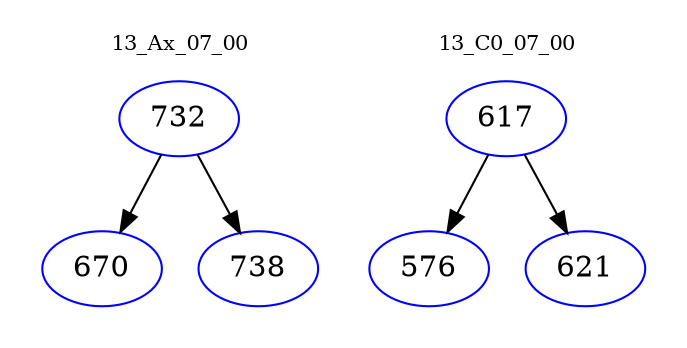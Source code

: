 digraph{
subgraph cluster_0 {
color = white
label = "13_Ax_07_00";
fontsize=10;
T0_732 [label="732", color="blue"]
T0_732 -> T0_670 [color="black"]
T0_670 [label="670", color="blue"]
T0_732 -> T0_738 [color="black"]
T0_738 [label="738", color="blue"]
}
subgraph cluster_1 {
color = white
label = "13_C0_07_00";
fontsize=10;
T1_617 [label="617", color="blue"]
T1_617 -> T1_576 [color="black"]
T1_576 [label="576", color="blue"]
T1_617 -> T1_621 [color="black"]
T1_621 [label="621", color="blue"]
}
}
